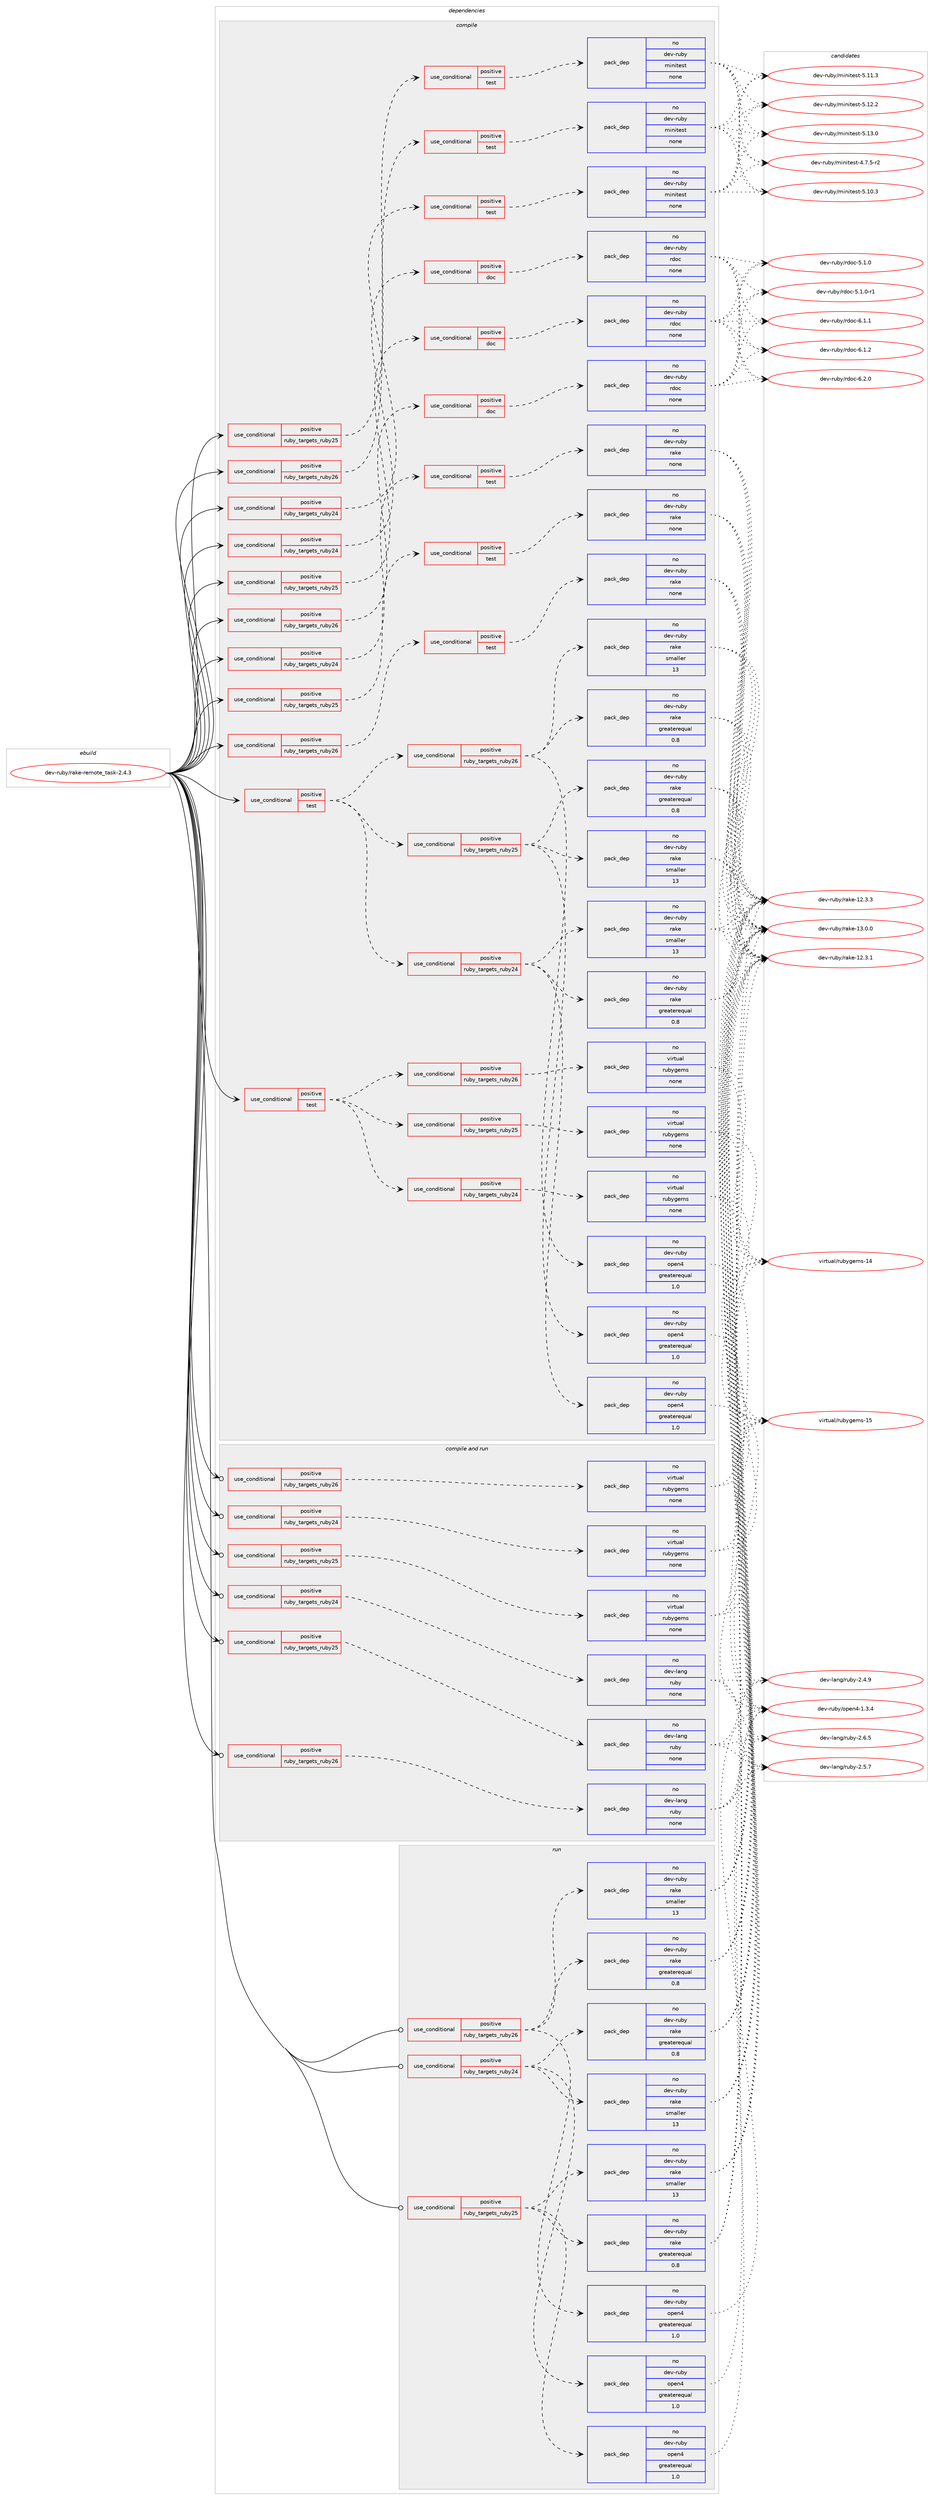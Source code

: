 digraph prolog {

# *************
# Graph options
# *************

newrank=true;
concentrate=true;
compound=true;
graph [rankdir=LR,fontname=Helvetica,fontsize=10,ranksep=1.5];#, ranksep=2.5, nodesep=0.2];
edge  [arrowhead=vee];
node  [fontname=Helvetica,fontsize=10];

# **********
# The ebuild
# **********

subgraph cluster_leftcol {
color=gray;
rank=same;
label=<<i>ebuild</i>>;
id [label="dev-ruby/rake-remote_task-2.4.3", color=red, width=4, href="../dev-ruby/rake-remote_task-2.4.3.svg"];
}

# ****************
# The dependencies
# ****************

subgraph cluster_midcol {
color=gray;
label=<<i>dependencies</i>>;
subgraph cluster_compile {
fillcolor="#eeeeee";
style=filled;
label=<<i>compile</i>>;
subgraph cond171885 {
dependency703707 [label=<<TABLE BORDER="0" CELLBORDER="1" CELLSPACING="0" CELLPADDING="4"><TR><TD ROWSPAN="3" CELLPADDING="10">use_conditional</TD></TR><TR><TD>positive</TD></TR><TR><TD>ruby_targets_ruby24</TD></TR></TABLE>>, shape=none, color=red];
subgraph cond171886 {
dependency703708 [label=<<TABLE BORDER="0" CELLBORDER="1" CELLSPACING="0" CELLPADDING="4"><TR><TD ROWSPAN="3" CELLPADDING="10">use_conditional</TD></TR><TR><TD>positive</TD></TR><TR><TD>doc</TD></TR></TABLE>>, shape=none, color=red];
subgraph pack519792 {
dependency703709 [label=<<TABLE BORDER="0" CELLBORDER="1" CELLSPACING="0" CELLPADDING="4" WIDTH="220"><TR><TD ROWSPAN="6" CELLPADDING="30">pack_dep</TD></TR><TR><TD WIDTH="110">no</TD></TR><TR><TD>dev-ruby</TD></TR><TR><TD>rdoc</TD></TR><TR><TD>none</TD></TR><TR><TD></TD></TR></TABLE>>, shape=none, color=blue];
}
dependency703708:e -> dependency703709:w [weight=20,style="dashed",arrowhead="vee"];
}
dependency703707:e -> dependency703708:w [weight=20,style="dashed",arrowhead="vee"];
}
id:e -> dependency703707:w [weight=20,style="solid",arrowhead="vee"];
subgraph cond171887 {
dependency703710 [label=<<TABLE BORDER="0" CELLBORDER="1" CELLSPACING="0" CELLPADDING="4"><TR><TD ROWSPAN="3" CELLPADDING="10">use_conditional</TD></TR><TR><TD>positive</TD></TR><TR><TD>ruby_targets_ruby24</TD></TR></TABLE>>, shape=none, color=red];
subgraph cond171888 {
dependency703711 [label=<<TABLE BORDER="0" CELLBORDER="1" CELLSPACING="0" CELLPADDING="4"><TR><TD ROWSPAN="3" CELLPADDING="10">use_conditional</TD></TR><TR><TD>positive</TD></TR><TR><TD>test</TD></TR></TABLE>>, shape=none, color=red];
subgraph pack519793 {
dependency703712 [label=<<TABLE BORDER="0" CELLBORDER="1" CELLSPACING="0" CELLPADDING="4" WIDTH="220"><TR><TD ROWSPAN="6" CELLPADDING="30">pack_dep</TD></TR><TR><TD WIDTH="110">no</TD></TR><TR><TD>dev-ruby</TD></TR><TR><TD>minitest</TD></TR><TR><TD>none</TD></TR><TR><TD></TD></TR></TABLE>>, shape=none, color=blue];
}
dependency703711:e -> dependency703712:w [weight=20,style="dashed",arrowhead="vee"];
}
dependency703710:e -> dependency703711:w [weight=20,style="dashed",arrowhead="vee"];
}
id:e -> dependency703710:w [weight=20,style="solid",arrowhead="vee"];
subgraph cond171889 {
dependency703713 [label=<<TABLE BORDER="0" CELLBORDER="1" CELLSPACING="0" CELLPADDING="4"><TR><TD ROWSPAN="3" CELLPADDING="10">use_conditional</TD></TR><TR><TD>positive</TD></TR><TR><TD>ruby_targets_ruby24</TD></TR></TABLE>>, shape=none, color=red];
subgraph cond171890 {
dependency703714 [label=<<TABLE BORDER="0" CELLBORDER="1" CELLSPACING="0" CELLPADDING="4"><TR><TD ROWSPAN="3" CELLPADDING="10">use_conditional</TD></TR><TR><TD>positive</TD></TR><TR><TD>test</TD></TR></TABLE>>, shape=none, color=red];
subgraph pack519794 {
dependency703715 [label=<<TABLE BORDER="0" CELLBORDER="1" CELLSPACING="0" CELLPADDING="4" WIDTH="220"><TR><TD ROWSPAN="6" CELLPADDING="30">pack_dep</TD></TR><TR><TD WIDTH="110">no</TD></TR><TR><TD>dev-ruby</TD></TR><TR><TD>rake</TD></TR><TR><TD>none</TD></TR><TR><TD></TD></TR></TABLE>>, shape=none, color=blue];
}
dependency703714:e -> dependency703715:w [weight=20,style="dashed",arrowhead="vee"];
}
dependency703713:e -> dependency703714:w [weight=20,style="dashed",arrowhead="vee"];
}
id:e -> dependency703713:w [weight=20,style="solid",arrowhead="vee"];
subgraph cond171891 {
dependency703716 [label=<<TABLE BORDER="0" CELLBORDER="1" CELLSPACING="0" CELLPADDING="4"><TR><TD ROWSPAN="3" CELLPADDING="10">use_conditional</TD></TR><TR><TD>positive</TD></TR><TR><TD>ruby_targets_ruby25</TD></TR></TABLE>>, shape=none, color=red];
subgraph cond171892 {
dependency703717 [label=<<TABLE BORDER="0" CELLBORDER="1" CELLSPACING="0" CELLPADDING="4"><TR><TD ROWSPAN="3" CELLPADDING="10">use_conditional</TD></TR><TR><TD>positive</TD></TR><TR><TD>doc</TD></TR></TABLE>>, shape=none, color=red];
subgraph pack519795 {
dependency703718 [label=<<TABLE BORDER="0" CELLBORDER="1" CELLSPACING="0" CELLPADDING="4" WIDTH="220"><TR><TD ROWSPAN="6" CELLPADDING="30">pack_dep</TD></TR><TR><TD WIDTH="110">no</TD></TR><TR><TD>dev-ruby</TD></TR><TR><TD>rdoc</TD></TR><TR><TD>none</TD></TR><TR><TD></TD></TR></TABLE>>, shape=none, color=blue];
}
dependency703717:e -> dependency703718:w [weight=20,style="dashed",arrowhead="vee"];
}
dependency703716:e -> dependency703717:w [weight=20,style="dashed",arrowhead="vee"];
}
id:e -> dependency703716:w [weight=20,style="solid",arrowhead="vee"];
subgraph cond171893 {
dependency703719 [label=<<TABLE BORDER="0" CELLBORDER="1" CELLSPACING="0" CELLPADDING="4"><TR><TD ROWSPAN="3" CELLPADDING="10">use_conditional</TD></TR><TR><TD>positive</TD></TR><TR><TD>ruby_targets_ruby25</TD></TR></TABLE>>, shape=none, color=red];
subgraph cond171894 {
dependency703720 [label=<<TABLE BORDER="0" CELLBORDER="1" CELLSPACING="0" CELLPADDING="4"><TR><TD ROWSPAN="3" CELLPADDING="10">use_conditional</TD></TR><TR><TD>positive</TD></TR><TR><TD>test</TD></TR></TABLE>>, shape=none, color=red];
subgraph pack519796 {
dependency703721 [label=<<TABLE BORDER="0" CELLBORDER="1" CELLSPACING="0" CELLPADDING="4" WIDTH="220"><TR><TD ROWSPAN="6" CELLPADDING="30">pack_dep</TD></TR><TR><TD WIDTH="110">no</TD></TR><TR><TD>dev-ruby</TD></TR><TR><TD>minitest</TD></TR><TR><TD>none</TD></TR><TR><TD></TD></TR></TABLE>>, shape=none, color=blue];
}
dependency703720:e -> dependency703721:w [weight=20,style="dashed",arrowhead="vee"];
}
dependency703719:e -> dependency703720:w [weight=20,style="dashed",arrowhead="vee"];
}
id:e -> dependency703719:w [weight=20,style="solid",arrowhead="vee"];
subgraph cond171895 {
dependency703722 [label=<<TABLE BORDER="0" CELLBORDER="1" CELLSPACING="0" CELLPADDING="4"><TR><TD ROWSPAN="3" CELLPADDING="10">use_conditional</TD></TR><TR><TD>positive</TD></TR><TR><TD>ruby_targets_ruby25</TD></TR></TABLE>>, shape=none, color=red];
subgraph cond171896 {
dependency703723 [label=<<TABLE BORDER="0" CELLBORDER="1" CELLSPACING="0" CELLPADDING="4"><TR><TD ROWSPAN="3" CELLPADDING="10">use_conditional</TD></TR><TR><TD>positive</TD></TR><TR><TD>test</TD></TR></TABLE>>, shape=none, color=red];
subgraph pack519797 {
dependency703724 [label=<<TABLE BORDER="0" CELLBORDER="1" CELLSPACING="0" CELLPADDING="4" WIDTH="220"><TR><TD ROWSPAN="6" CELLPADDING="30">pack_dep</TD></TR><TR><TD WIDTH="110">no</TD></TR><TR><TD>dev-ruby</TD></TR><TR><TD>rake</TD></TR><TR><TD>none</TD></TR><TR><TD></TD></TR></TABLE>>, shape=none, color=blue];
}
dependency703723:e -> dependency703724:w [weight=20,style="dashed",arrowhead="vee"];
}
dependency703722:e -> dependency703723:w [weight=20,style="dashed",arrowhead="vee"];
}
id:e -> dependency703722:w [weight=20,style="solid",arrowhead="vee"];
subgraph cond171897 {
dependency703725 [label=<<TABLE BORDER="0" CELLBORDER="1" CELLSPACING="0" CELLPADDING="4"><TR><TD ROWSPAN="3" CELLPADDING="10">use_conditional</TD></TR><TR><TD>positive</TD></TR><TR><TD>ruby_targets_ruby26</TD></TR></TABLE>>, shape=none, color=red];
subgraph cond171898 {
dependency703726 [label=<<TABLE BORDER="0" CELLBORDER="1" CELLSPACING="0" CELLPADDING="4"><TR><TD ROWSPAN="3" CELLPADDING="10">use_conditional</TD></TR><TR><TD>positive</TD></TR><TR><TD>doc</TD></TR></TABLE>>, shape=none, color=red];
subgraph pack519798 {
dependency703727 [label=<<TABLE BORDER="0" CELLBORDER="1" CELLSPACING="0" CELLPADDING="4" WIDTH="220"><TR><TD ROWSPAN="6" CELLPADDING="30">pack_dep</TD></TR><TR><TD WIDTH="110">no</TD></TR><TR><TD>dev-ruby</TD></TR><TR><TD>rdoc</TD></TR><TR><TD>none</TD></TR><TR><TD></TD></TR></TABLE>>, shape=none, color=blue];
}
dependency703726:e -> dependency703727:w [weight=20,style="dashed",arrowhead="vee"];
}
dependency703725:e -> dependency703726:w [weight=20,style="dashed",arrowhead="vee"];
}
id:e -> dependency703725:w [weight=20,style="solid",arrowhead="vee"];
subgraph cond171899 {
dependency703728 [label=<<TABLE BORDER="0" CELLBORDER="1" CELLSPACING="0" CELLPADDING="4"><TR><TD ROWSPAN="3" CELLPADDING="10">use_conditional</TD></TR><TR><TD>positive</TD></TR><TR><TD>ruby_targets_ruby26</TD></TR></TABLE>>, shape=none, color=red];
subgraph cond171900 {
dependency703729 [label=<<TABLE BORDER="0" CELLBORDER="1" CELLSPACING="0" CELLPADDING="4"><TR><TD ROWSPAN="3" CELLPADDING="10">use_conditional</TD></TR><TR><TD>positive</TD></TR><TR><TD>test</TD></TR></TABLE>>, shape=none, color=red];
subgraph pack519799 {
dependency703730 [label=<<TABLE BORDER="0" CELLBORDER="1" CELLSPACING="0" CELLPADDING="4" WIDTH="220"><TR><TD ROWSPAN="6" CELLPADDING="30">pack_dep</TD></TR><TR><TD WIDTH="110">no</TD></TR><TR><TD>dev-ruby</TD></TR><TR><TD>minitest</TD></TR><TR><TD>none</TD></TR><TR><TD></TD></TR></TABLE>>, shape=none, color=blue];
}
dependency703729:e -> dependency703730:w [weight=20,style="dashed",arrowhead="vee"];
}
dependency703728:e -> dependency703729:w [weight=20,style="dashed",arrowhead="vee"];
}
id:e -> dependency703728:w [weight=20,style="solid",arrowhead="vee"];
subgraph cond171901 {
dependency703731 [label=<<TABLE BORDER="0" CELLBORDER="1" CELLSPACING="0" CELLPADDING="4"><TR><TD ROWSPAN="3" CELLPADDING="10">use_conditional</TD></TR><TR><TD>positive</TD></TR><TR><TD>ruby_targets_ruby26</TD></TR></TABLE>>, shape=none, color=red];
subgraph cond171902 {
dependency703732 [label=<<TABLE BORDER="0" CELLBORDER="1" CELLSPACING="0" CELLPADDING="4"><TR><TD ROWSPAN="3" CELLPADDING="10">use_conditional</TD></TR><TR><TD>positive</TD></TR><TR><TD>test</TD></TR></TABLE>>, shape=none, color=red];
subgraph pack519800 {
dependency703733 [label=<<TABLE BORDER="0" CELLBORDER="1" CELLSPACING="0" CELLPADDING="4" WIDTH="220"><TR><TD ROWSPAN="6" CELLPADDING="30">pack_dep</TD></TR><TR><TD WIDTH="110">no</TD></TR><TR><TD>dev-ruby</TD></TR><TR><TD>rake</TD></TR><TR><TD>none</TD></TR><TR><TD></TD></TR></TABLE>>, shape=none, color=blue];
}
dependency703732:e -> dependency703733:w [weight=20,style="dashed",arrowhead="vee"];
}
dependency703731:e -> dependency703732:w [weight=20,style="dashed",arrowhead="vee"];
}
id:e -> dependency703731:w [weight=20,style="solid",arrowhead="vee"];
subgraph cond171903 {
dependency703734 [label=<<TABLE BORDER="0" CELLBORDER="1" CELLSPACING="0" CELLPADDING="4"><TR><TD ROWSPAN="3" CELLPADDING="10">use_conditional</TD></TR><TR><TD>positive</TD></TR><TR><TD>test</TD></TR></TABLE>>, shape=none, color=red];
subgraph cond171904 {
dependency703735 [label=<<TABLE BORDER="0" CELLBORDER="1" CELLSPACING="0" CELLPADDING="4"><TR><TD ROWSPAN="3" CELLPADDING="10">use_conditional</TD></TR><TR><TD>positive</TD></TR><TR><TD>ruby_targets_ruby24</TD></TR></TABLE>>, shape=none, color=red];
subgraph pack519801 {
dependency703736 [label=<<TABLE BORDER="0" CELLBORDER="1" CELLSPACING="0" CELLPADDING="4" WIDTH="220"><TR><TD ROWSPAN="6" CELLPADDING="30">pack_dep</TD></TR><TR><TD WIDTH="110">no</TD></TR><TR><TD>dev-ruby</TD></TR><TR><TD>open4</TD></TR><TR><TD>greaterequal</TD></TR><TR><TD>1.0</TD></TR></TABLE>>, shape=none, color=blue];
}
dependency703735:e -> dependency703736:w [weight=20,style="dashed",arrowhead="vee"];
subgraph pack519802 {
dependency703737 [label=<<TABLE BORDER="0" CELLBORDER="1" CELLSPACING="0" CELLPADDING="4" WIDTH="220"><TR><TD ROWSPAN="6" CELLPADDING="30">pack_dep</TD></TR><TR><TD WIDTH="110">no</TD></TR><TR><TD>dev-ruby</TD></TR><TR><TD>rake</TD></TR><TR><TD>greaterequal</TD></TR><TR><TD>0.8</TD></TR></TABLE>>, shape=none, color=blue];
}
dependency703735:e -> dependency703737:w [weight=20,style="dashed",arrowhead="vee"];
subgraph pack519803 {
dependency703738 [label=<<TABLE BORDER="0" CELLBORDER="1" CELLSPACING="0" CELLPADDING="4" WIDTH="220"><TR><TD ROWSPAN="6" CELLPADDING="30">pack_dep</TD></TR><TR><TD WIDTH="110">no</TD></TR><TR><TD>dev-ruby</TD></TR><TR><TD>rake</TD></TR><TR><TD>smaller</TD></TR><TR><TD>13</TD></TR></TABLE>>, shape=none, color=blue];
}
dependency703735:e -> dependency703738:w [weight=20,style="dashed",arrowhead="vee"];
}
dependency703734:e -> dependency703735:w [weight=20,style="dashed",arrowhead="vee"];
subgraph cond171905 {
dependency703739 [label=<<TABLE BORDER="0" CELLBORDER="1" CELLSPACING="0" CELLPADDING="4"><TR><TD ROWSPAN="3" CELLPADDING="10">use_conditional</TD></TR><TR><TD>positive</TD></TR><TR><TD>ruby_targets_ruby25</TD></TR></TABLE>>, shape=none, color=red];
subgraph pack519804 {
dependency703740 [label=<<TABLE BORDER="0" CELLBORDER="1" CELLSPACING="0" CELLPADDING="4" WIDTH="220"><TR><TD ROWSPAN="6" CELLPADDING="30">pack_dep</TD></TR><TR><TD WIDTH="110">no</TD></TR><TR><TD>dev-ruby</TD></TR><TR><TD>open4</TD></TR><TR><TD>greaterequal</TD></TR><TR><TD>1.0</TD></TR></TABLE>>, shape=none, color=blue];
}
dependency703739:e -> dependency703740:w [weight=20,style="dashed",arrowhead="vee"];
subgraph pack519805 {
dependency703741 [label=<<TABLE BORDER="0" CELLBORDER="1" CELLSPACING="0" CELLPADDING="4" WIDTH="220"><TR><TD ROWSPAN="6" CELLPADDING="30">pack_dep</TD></TR><TR><TD WIDTH="110">no</TD></TR><TR><TD>dev-ruby</TD></TR><TR><TD>rake</TD></TR><TR><TD>greaterequal</TD></TR><TR><TD>0.8</TD></TR></TABLE>>, shape=none, color=blue];
}
dependency703739:e -> dependency703741:w [weight=20,style="dashed",arrowhead="vee"];
subgraph pack519806 {
dependency703742 [label=<<TABLE BORDER="0" CELLBORDER="1" CELLSPACING="0" CELLPADDING="4" WIDTH="220"><TR><TD ROWSPAN="6" CELLPADDING="30">pack_dep</TD></TR><TR><TD WIDTH="110">no</TD></TR><TR><TD>dev-ruby</TD></TR><TR><TD>rake</TD></TR><TR><TD>smaller</TD></TR><TR><TD>13</TD></TR></TABLE>>, shape=none, color=blue];
}
dependency703739:e -> dependency703742:w [weight=20,style="dashed",arrowhead="vee"];
}
dependency703734:e -> dependency703739:w [weight=20,style="dashed",arrowhead="vee"];
subgraph cond171906 {
dependency703743 [label=<<TABLE BORDER="0" CELLBORDER="1" CELLSPACING="0" CELLPADDING="4"><TR><TD ROWSPAN="3" CELLPADDING="10">use_conditional</TD></TR><TR><TD>positive</TD></TR><TR><TD>ruby_targets_ruby26</TD></TR></TABLE>>, shape=none, color=red];
subgraph pack519807 {
dependency703744 [label=<<TABLE BORDER="0" CELLBORDER="1" CELLSPACING="0" CELLPADDING="4" WIDTH="220"><TR><TD ROWSPAN="6" CELLPADDING="30">pack_dep</TD></TR><TR><TD WIDTH="110">no</TD></TR><TR><TD>dev-ruby</TD></TR><TR><TD>open4</TD></TR><TR><TD>greaterequal</TD></TR><TR><TD>1.0</TD></TR></TABLE>>, shape=none, color=blue];
}
dependency703743:e -> dependency703744:w [weight=20,style="dashed",arrowhead="vee"];
subgraph pack519808 {
dependency703745 [label=<<TABLE BORDER="0" CELLBORDER="1" CELLSPACING="0" CELLPADDING="4" WIDTH="220"><TR><TD ROWSPAN="6" CELLPADDING="30">pack_dep</TD></TR><TR><TD WIDTH="110">no</TD></TR><TR><TD>dev-ruby</TD></TR><TR><TD>rake</TD></TR><TR><TD>greaterequal</TD></TR><TR><TD>0.8</TD></TR></TABLE>>, shape=none, color=blue];
}
dependency703743:e -> dependency703745:w [weight=20,style="dashed",arrowhead="vee"];
subgraph pack519809 {
dependency703746 [label=<<TABLE BORDER="0" CELLBORDER="1" CELLSPACING="0" CELLPADDING="4" WIDTH="220"><TR><TD ROWSPAN="6" CELLPADDING="30">pack_dep</TD></TR><TR><TD WIDTH="110">no</TD></TR><TR><TD>dev-ruby</TD></TR><TR><TD>rake</TD></TR><TR><TD>smaller</TD></TR><TR><TD>13</TD></TR></TABLE>>, shape=none, color=blue];
}
dependency703743:e -> dependency703746:w [weight=20,style="dashed",arrowhead="vee"];
}
dependency703734:e -> dependency703743:w [weight=20,style="dashed",arrowhead="vee"];
}
id:e -> dependency703734:w [weight=20,style="solid",arrowhead="vee"];
subgraph cond171907 {
dependency703747 [label=<<TABLE BORDER="0" CELLBORDER="1" CELLSPACING="0" CELLPADDING="4"><TR><TD ROWSPAN="3" CELLPADDING="10">use_conditional</TD></TR><TR><TD>positive</TD></TR><TR><TD>test</TD></TR></TABLE>>, shape=none, color=red];
subgraph cond171908 {
dependency703748 [label=<<TABLE BORDER="0" CELLBORDER="1" CELLSPACING="0" CELLPADDING="4"><TR><TD ROWSPAN="3" CELLPADDING="10">use_conditional</TD></TR><TR><TD>positive</TD></TR><TR><TD>ruby_targets_ruby24</TD></TR></TABLE>>, shape=none, color=red];
subgraph pack519810 {
dependency703749 [label=<<TABLE BORDER="0" CELLBORDER="1" CELLSPACING="0" CELLPADDING="4" WIDTH="220"><TR><TD ROWSPAN="6" CELLPADDING="30">pack_dep</TD></TR><TR><TD WIDTH="110">no</TD></TR><TR><TD>virtual</TD></TR><TR><TD>rubygems</TD></TR><TR><TD>none</TD></TR><TR><TD></TD></TR></TABLE>>, shape=none, color=blue];
}
dependency703748:e -> dependency703749:w [weight=20,style="dashed",arrowhead="vee"];
}
dependency703747:e -> dependency703748:w [weight=20,style="dashed",arrowhead="vee"];
subgraph cond171909 {
dependency703750 [label=<<TABLE BORDER="0" CELLBORDER="1" CELLSPACING="0" CELLPADDING="4"><TR><TD ROWSPAN="3" CELLPADDING="10">use_conditional</TD></TR><TR><TD>positive</TD></TR><TR><TD>ruby_targets_ruby25</TD></TR></TABLE>>, shape=none, color=red];
subgraph pack519811 {
dependency703751 [label=<<TABLE BORDER="0" CELLBORDER="1" CELLSPACING="0" CELLPADDING="4" WIDTH="220"><TR><TD ROWSPAN="6" CELLPADDING="30">pack_dep</TD></TR><TR><TD WIDTH="110">no</TD></TR><TR><TD>virtual</TD></TR><TR><TD>rubygems</TD></TR><TR><TD>none</TD></TR><TR><TD></TD></TR></TABLE>>, shape=none, color=blue];
}
dependency703750:e -> dependency703751:w [weight=20,style="dashed",arrowhead="vee"];
}
dependency703747:e -> dependency703750:w [weight=20,style="dashed",arrowhead="vee"];
subgraph cond171910 {
dependency703752 [label=<<TABLE BORDER="0" CELLBORDER="1" CELLSPACING="0" CELLPADDING="4"><TR><TD ROWSPAN="3" CELLPADDING="10">use_conditional</TD></TR><TR><TD>positive</TD></TR><TR><TD>ruby_targets_ruby26</TD></TR></TABLE>>, shape=none, color=red];
subgraph pack519812 {
dependency703753 [label=<<TABLE BORDER="0" CELLBORDER="1" CELLSPACING="0" CELLPADDING="4" WIDTH="220"><TR><TD ROWSPAN="6" CELLPADDING="30">pack_dep</TD></TR><TR><TD WIDTH="110">no</TD></TR><TR><TD>virtual</TD></TR><TR><TD>rubygems</TD></TR><TR><TD>none</TD></TR><TR><TD></TD></TR></TABLE>>, shape=none, color=blue];
}
dependency703752:e -> dependency703753:w [weight=20,style="dashed",arrowhead="vee"];
}
dependency703747:e -> dependency703752:w [weight=20,style="dashed",arrowhead="vee"];
}
id:e -> dependency703747:w [weight=20,style="solid",arrowhead="vee"];
}
subgraph cluster_compileandrun {
fillcolor="#eeeeee";
style=filled;
label=<<i>compile and run</i>>;
subgraph cond171911 {
dependency703754 [label=<<TABLE BORDER="0" CELLBORDER="1" CELLSPACING="0" CELLPADDING="4"><TR><TD ROWSPAN="3" CELLPADDING="10">use_conditional</TD></TR><TR><TD>positive</TD></TR><TR><TD>ruby_targets_ruby24</TD></TR></TABLE>>, shape=none, color=red];
subgraph pack519813 {
dependency703755 [label=<<TABLE BORDER="0" CELLBORDER="1" CELLSPACING="0" CELLPADDING="4" WIDTH="220"><TR><TD ROWSPAN="6" CELLPADDING="30">pack_dep</TD></TR><TR><TD WIDTH="110">no</TD></TR><TR><TD>dev-lang</TD></TR><TR><TD>ruby</TD></TR><TR><TD>none</TD></TR><TR><TD></TD></TR></TABLE>>, shape=none, color=blue];
}
dependency703754:e -> dependency703755:w [weight=20,style="dashed",arrowhead="vee"];
}
id:e -> dependency703754:w [weight=20,style="solid",arrowhead="odotvee"];
subgraph cond171912 {
dependency703756 [label=<<TABLE BORDER="0" CELLBORDER="1" CELLSPACING="0" CELLPADDING="4"><TR><TD ROWSPAN="3" CELLPADDING="10">use_conditional</TD></TR><TR><TD>positive</TD></TR><TR><TD>ruby_targets_ruby24</TD></TR></TABLE>>, shape=none, color=red];
subgraph pack519814 {
dependency703757 [label=<<TABLE BORDER="0" CELLBORDER="1" CELLSPACING="0" CELLPADDING="4" WIDTH="220"><TR><TD ROWSPAN="6" CELLPADDING="30">pack_dep</TD></TR><TR><TD WIDTH="110">no</TD></TR><TR><TD>virtual</TD></TR><TR><TD>rubygems</TD></TR><TR><TD>none</TD></TR><TR><TD></TD></TR></TABLE>>, shape=none, color=blue];
}
dependency703756:e -> dependency703757:w [weight=20,style="dashed",arrowhead="vee"];
}
id:e -> dependency703756:w [weight=20,style="solid",arrowhead="odotvee"];
subgraph cond171913 {
dependency703758 [label=<<TABLE BORDER="0" CELLBORDER="1" CELLSPACING="0" CELLPADDING="4"><TR><TD ROWSPAN="3" CELLPADDING="10">use_conditional</TD></TR><TR><TD>positive</TD></TR><TR><TD>ruby_targets_ruby25</TD></TR></TABLE>>, shape=none, color=red];
subgraph pack519815 {
dependency703759 [label=<<TABLE BORDER="0" CELLBORDER="1" CELLSPACING="0" CELLPADDING="4" WIDTH="220"><TR><TD ROWSPAN="6" CELLPADDING="30">pack_dep</TD></TR><TR><TD WIDTH="110">no</TD></TR><TR><TD>dev-lang</TD></TR><TR><TD>ruby</TD></TR><TR><TD>none</TD></TR><TR><TD></TD></TR></TABLE>>, shape=none, color=blue];
}
dependency703758:e -> dependency703759:w [weight=20,style="dashed",arrowhead="vee"];
}
id:e -> dependency703758:w [weight=20,style="solid",arrowhead="odotvee"];
subgraph cond171914 {
dependency703760 [label=<<TABLE BORDER="0" CELLBORDER="1" CELLSPACING="0" CELLPADDING="4"><TR><TD ROWSPAN="3" CELLPADDING="10">use_conditional</TD></TR><TR><TD>positive</TD></TR><TR><TD>ruby_targets_ruby25</TD></TR></TABLE>>, shape=none, color=red];
subgraph pack519816 {
dependency703761 [label=<<TABLE BORDER="0" CELLBORDER="1" CELLSPACING="0" CELLPADDING="4" WIDTH="220"><TR><TD ROWSPAN="6" CELLPADDING="30">pack_dep</TD></TR><TR><TD WIDTH="110">no</TD></TR><TR><TD>virtual</TD></TR><TR><TD>rubygems</TD></TR><TR><TD>none</TD></TR><TR><TD></TD></TR></TABLE>>, shape=none, color=blue];
}
dependency703760:e -> dependency703761:w [weight=20,style="dashed",arrowhead="vee"];
}
id:e -> dependency703760:w [weight=20,style="solid",arrowhead="odotvee"];
subgraph cond171915 {
dependency703762 [label=<<TABLE BORDER="0" CELLBORDER="1" CELLSPACING="0" CELLPADDING="4"><TR><TD ROWSPAN="3" CELLPADDING="10">use_conditional</TD></TR><TR><TD>positive</TD></TR><TR><TD>ruby_targets_ruby26</TD></TR></TABLE>>, shape=none, color=red];
subgraph pack519817 {
dependency703763 [label=<<TABLE BORDER="0" CELLBORDER="1" CELLSPACING="0" CELLPADDING="4" WIDTH="220"><TR><TD ROWSPAN="6" CELLPADDING="30">pack_dep</TD></TR><TR><TD WIDTH="110">no</TD></TR><TR><TD>dev-lang</TD></TR><TR><TD>ruby</TD></TR><TR><TD>none</TD></TR><TR><TD></TD></TR></TABLE>>, shape=none, color=blue];
}
dependency703762:e -> dependency703763:w [weight=20,style="dashed",arrowhead="vee"];
}
id:e -> dependency703762:w [weight=20,style="solid",arrowhead="odotvee"];
subgraph cond171916 {
dependency703764 [label=<<TABLE BORDER="0" CELLBORDER="1" CELLSPACING="0" CELLPADDING="4"><TR><TD ROWSPAN="3" CELLPADDING="10">use_conditional</TD></TR><TR><TD>positive</TD></TR><TR><TD>ruby_targets_ruby26</TD></TR></TABLE>>, shape=none, color=red];
subgraph pack519818 {
dependency703765 [label=<<TABLE BORDER="0" CELLBORDER="1" CELLSPACING="0" CELLPADDING="4" WIDTH="220"><TR><TD ROWSPAN="6" CELLPADDING="30">pack_dep</TD></TR><TR><TD WIDTH="110">no</TD></TR><TR><TD>virtual</TD></TR><TR><TD>rubygems</TD></TR><TR><TD>none</TD></TR><TR><TD></TD></TR></TABLE>>, shape=none, color=blue];
}
dependency703764:e -> dependency703765:w [weight=20,style="dashed",arrowhead="vee"];
}
id:e -> dependency703764:w [weight=20,style="solid",arrowhead="odotvee"];
}
subgraph cluster_run {
fillcolor="#eeeeee";
style=filled;
label=<<i>run</i>>;
subgraph cond171917 {
dependency703766 [label=<<TABLE BORDER="0" CELLBORDER="1" CELLSPACING="0" CELLPADDING="4"><TR><TD ROWSPAN="3" CELLPADDING="10">use_conditional</TD></TR><TR><TD>positive</TD></TR><TR><TD>ruby_targets_ruby24</TD></TR></TABLE>>, shape=none, color=red];
subgraph pack519819 {
dependency703767 [label=<<TABLE BORDER="0" CELLBORDER="1" CELLSPACING="0" CELLPADDING="4" WIDTH="220"><TR><TD ROWSPAN="6" CELLPADDING="30">pack_dep</TD></TR><TR><TD WIDTH="110">no</TD></TR><TR><TD>dev-ruby</TD></TR><TR><TD>open4</TD></TR><TR><TD>greaterequal</TD></TR><TR><TD>1.0</TD></TR></TABLE>>, shape=none, color=blue];
}
dependency703766:e -> dependency703767:w [weight=20,style="dashed",arrowhead="vee"];
subgraph pack519820 {
dependency703768 [label=<<TABLE BORDER="0" CELLBORDER="1" CELLSPACING="0" CELLPADDING="4" WIDTH="220"><TR><TD ROWSPAN="6" CELLPADDING="30">pack_dep</TD></TR><TR><TD WIDTH="110">no</TD></TR><TR><TD>dev-ruby</TD></TR><TR><TD>rake</TD></TR><TR><TD>greaterequal</TD></TR><TR><TD>0.8</TD></TR></TABLE>>, shape=none, color=blue];
}
dependency703766:e -> dependency703768:w [weight=20,style="dashed",arrowhead="vee"];
subgraph pack519821 {
dependency703769 [label=<<TABLE BORDER="0" CELLBORDER="1" CELLSPACING="0" CELLPADDING="4" WIDTH="220"><TR><TD ROWSPAN="6" CELLPADDING="30">pack_dep</TD></TR><TR><TD WIDTH="110">no</TD></TR><TR><TD>dev-ruby</TD></TR><TR><TD>rake</TD></TR><TR><TD>smaller</TD></TR><TR><TD>13</TD></TR></TABLE>>, shape=none, color=blue];
}
dependency703766:e -> dependency703769:w [weight=20,style="dashed",arrowhead="vee"];
}
id:e -> dependency703766:w [weight=20,style="solid",arrowhead="odot"];
subgraph cond171918 {
dependency703770 [label=<<TABLE BORDER="0" CELLBORDER="1" CELLSPACING="0" CELLPADDING="4"><TR><TD ROWSPAN="3" CELLPADDING="10">use_conditional</TD></TR><TR><TD>positive</TD></TR><TR><TD>ruby_targets_ruby25</TD></TR></TABLE>>, shape=none, color=red];
subgraph pack519822 {
dependency703771 [label=<<TABLE BORDER="0" CELLBORDER="1" CELLSPACING="0" CELLPADDING="4" WIDTH="220"><TR><TD ROWSPAN="6" CELLPADDING="30">pack_dep</TD></TR><TR><TD WIDTH="110">no</TD></TR><TR><TD>dev-ruby</TD></TR><TR><TD>open4</TD></TR><TR><TD>greaterequal</TD></TR><TR><TD>1.0</TD></TR></TABLE>>, shape=none, color=blue];
}
dependency703770:e -> dependency703771:w [weight=20,style="dashed",arrowhead="vee"];
subgraph pack519823 {
dependency703772 [label=<<TABLE BORDER="0" CELLBORDER="1" CELLSPACING="0" CELLPADDING="4" WIDTH="220"><TR><TD ROWSPAN="6" CELLPADDING="30">pack_dep</TD></TR><TR><TD WIDTH="110">no</TD></TR><TR><TD>dev-ruby</TD></TR><TR><TD>rake</TD></TR><TR><TD>greaterequal</TD></TR><TR><TD>0.8</TD></TR></TABLE>>, shape=none, color=blue];
}
dependency703770:e -> dependency703772:w [weight=20,style="dashed",arrowhead="vee"];
subgraph pack519824 {
dependency703773 [label=<<TABLE BORDER="0" CELLBORDER="1" CELLSPACING="0" CELLPADDING="4" WIDTH="220"><TR><TD ROWSPAN="6" CELLPADDING="30">pack_dep</TD></TR><TR><TD WIDTH="110">no</TD></TR><TR><TD>dev-ruby</TD></TR><TR><TD>rake</TD></TR><TR><TD>smaller</TD></TR><TR><TD>13</TD></TR></TABLE>>, shape=none, color=blue];
}
dependency703770:e -> dependency703773:w [weight=20,style="dashed",arrowhead="vee"];
}
id:e -> dependency703770:w [weight=20,style="solid",arrowhead="odot"];
subgraph cond171919 {
dependency703774 [label=<<TABLE BORDER="0" CELLBORDER="1" CELLSPACING="0" CELLPADDING="4"><TR><TD ROWSPAN="3" CELLPADDING="10">use_conditional</TD></TR><TR><TD>positive</TD></TR><TR><TD>ruby_targets_ruby26</TD></TR></TABLE>>, shape=none, color=red];
subgraph pack519825 {
dependency703775 [label=<<TABLE BORDER="0" CELLBORDER="1" CELLSPACING="0" CELLPADDING="4" WIDTH="220"><TR><TD ROWSPAN="6" CELLPADDING="30">pack_dep</TD></TR><TR><TD WIDTH="110">no</TD></TR><TR><TD>dev-ruby</TD></TR><TR><TD>open4</TD></TR><TR><TD>greaterequal</TD></TR><TR><TD>1.0</TD></TR></TABLE>>, shape=none, color=blue];
}
dependency703774:e -> dependency703775:w [weight=20,style="dashed",arrowhead="vee"];
subgraph pack519826 {
dependency703776 [label=<<TABLE BORDER="0" CELLBORDER="1" CELLSPACING="0" CELLPADDING="4" WIDTH="220"><TR><TD ROWSPAN="6" CELLPADDING="30">pack_dep</TD></TR><TR><TD WIDTH="110">no</TD></TR><TR><TD>dev-ruby</TD></TR><TR><TD>rake</TD></TR><TR><TD>greaterequal</TD></TR><TR><TD>0.8</TD></TR></TABLE>>, shape=none, color=blue];
}
dependency703774:e -> dependency703776:w [weight=20,style="dashed",arrowhead="vee"];
subgraph pack519827 {
dependency703777 [label=<<TABLE BORDER="0" CELLBORDER="1" CELLSPACING="0" CELLPADDING="4" WIDTH="220"><TR><TD ROWSPAN="6" CELLPADDING="30">pack_dep</TD></TR><TR><TD WIDTH="110">no</TD></TR><TR><TD>dev-ruby</TD></TR><TR><TD>rake</TD></TR><TR><TD>smaller</TD></TR><TR><TD>13</TD></TR></TABLE>>, shape=none, color=blue];
}
dependency703774:e -> dependency703777:w [weight=20,style="dashed",arrowhead="vee"];
}
id:e -> dependency703774:w [weight=20,style="solid",arrowhead="odot"];
}
}

# **************
# The candidates
# **************

subgraph cluster_choices {
rank=same;
color=gray;
label=<<i>candidates</i>>;

subgraph choice519792 {
color=black;
nodesep=1;
choice10010111845114117981214711410011199455346494648 [label="dev-ruby/rdoc-5.1.0", color=red, width=4,href="../dev-ruby/rdoc-5.1.0.svg"];
choice100101118451141179812147114100111994553464946484511449 [label="dev-ruby/rdoc-5.1.0-r1", color=red, width=4,href="../dev-ruby/rdoc-5.1.0-r1.svg"];
choice10010111845114117981214711410011199455446494649 [label="dev-ruby/rdoc-6.1.1", color=red, width=4,href="../dev-ruby/rdoc-6.1.1.svg"];
choice10010111845114117981214711410011199455446494650 [label="dev-ruby/rdoc-6.1.2", color=red, width=4,href="../dev-ruby/rdoc-6.1.2.svg"];
choice10010111845114117981214711410011199455446504648 [label="dev-ruby/rdoc-6.2.0", color=red, width=4,href="../dev-ruby/rdoc-6.2.0.svg"];
dependency703709:e -> choice10010111845114117981214711410011199455346494648:w [style=dotted,weight="100"];
dependency703709:e -> choice100101118451141179812147114100111994553464946484511449:w [style=dotted,weight="100"];
dependency703709:e -> choice10010111845114117981214711410011199455446494649:w [style=dotted,weight="100"];
dependency703709:e -> choice10010111845114117981214711410011199455446494650:w [style=dotted,weight="100"];
dependency703709:e -> choice10010111845114117981214711410011199455446504648:w [style=dotted,weight="100"];
}
subgraph choice519793 {
color=black;
nodesep=1;
choice1001011184511411798121471091051101051161011151164552465546534511450 [label="dev-ruby/minitest-4.7.5-r2", color=red, width=4,href="../dev-ruby/minitest-4.7.5-r2.svg"];
choice10010111845114117981214710910511010511610111511645534649484651 [label="dev-ruby/minitest-5.10.3", color=red, width=4,href="../dev-ruby/minitest-5.10.3.svg"];
choice10010111845114117981214710910511010511610111511645534649494651 [label="dev-ruby/minitest-5.11.3", color=red, width=4,href="../dev-ruby/minitest-5.11.3.svg"];
choice10010111845114117981214710910511010511610111511645534649504650 [label="dev-ruby/minitest-5.12.2", color=red, width=4,href="../dev-ruby/minitest-5.12.2.svg"];
choice10010111845114117981214710910511010511610111511645534649514648 [label="dev-ruby/minitest-5.13.0", color=red, width=4,href="../dev-ruby/minitest-5.13.0.svg"];
dependency703712:e -> choice1001011184511411798121471091051101051161011151164552465546534511450:w [style=dotted,weight="100"];
dependency703712:e -> choice10010111845114117981214710910511010511610111511645534649484651:w [style=dotted,weight="100"];
dependency703712:e -> choice10010111845114117981214710910511010511610111511645534649494651:w [style=dotted,weight="100"];
dependency703712:e -> choice10010111845114117981214710910511010511610111511645534649504650:w [style=dotted,weight="100"];
dependency703712:e -> choice10010111845114117981214710910511010511610111511645534649514648:w [style=dotted,weight="100"];
}
subgraph choice519794 {
color=black;
nodesep=1;
choice1001011184511411798121471149710710145495046514649 [label="dev-ruby/rake-12.3.1", color=red, width=4,href="../dev-ruby/rake-12.3.1.svg"];
choice1001011184511411798121471149710710145495046514651 [label="dev-ruby/rake-12.3.3", color=red, width=4,href="../dev-ruby/rake-12.3.3.svg"];
choice1001011184511411798121471149710710145495146484648 [label="dev-ruby/rake-13.0.0", color=red, width=4,href="../dev-ruby/rake-13.0.0.svg"];
dependency703715:e -> choice1001011184511411798121471149710710145495046514649:w [style=dotted,weight="100"];
dependency703715:e -> choice1001011184511411798121471149710710145495046514651:w [style=dotted,weight="100"];
dependency703715:e -> choice1001011184511411798121471149710710145495146484648:w [style=dotted,weight="100"];
}
subgraph choice519795 {
color=black;
nodesep=1;
choice10010111845114117981214711410011199455346494648 [label="dev-ruby/rdoc-5.1.0", color=red, width=4,href="../dev-ruby/rdoc-5.1.0.svg"];
choice100101118451141179812147114100111994553464946484511449 [label="dev-ruby/rdoc-5.1.0-r1", color=red, width=4,href="../dev-ruby/rdoc-5.1.0-r1.svg"];
choice10010111845114117981214711410011199455446494649 [label="dev-ruby/rdoc-6.1.1", color=red, width=4,href="../dev-ruby/rdoc-6.1.1.svg"];
choice10010111845114117981214711410011199455446494650 [label="dev-ruby/rdoc-6.1.2", color=red, width=4,href="../dev-ruby/rdoc-6.1.2.svg"];
choice10010111845114117981214711410011199455446504648 [label="dev-ruby/rdoc-6.2.0", color=red, width=4,href="../dev-ruby/rdoc-6.2.0.svg"];
dependency703718:e -> choice10010111845114117981214711410011199455346494648:w [style=dotted,weight="100"];
dependency703718:e -> choice100101118451141179812147114100111994553464946484511449:w [style=dotted,weight="100"];
dependency703718:e -> choice10010111845114117981214711410011199455446494649:w [style=dotted,weight="100"];
dependency703718:e -> choice10010111845114117981214711410011199455446494650:w [style=dotted,weight="100"];
dependency703718:e -> choice10010111845114117981214711410011199455446504648:w [style=dotted,weight="100"];
}
subgraph choice519796 {
color=black;
nodesep=1;
choice1001011184511411798121471091051101051161011151164552465546534511450 [label="dev-ruby/minitest-4.7.5-r2", color=red, width=4,href="../dev-ruby/minitest-4.7.5-r2.svg"];
choice10010111845114117981214710910511010511610111511645534649484651 [label="dev-ruby/minitest-5.10.3", color=red, width=4,href="../dev-ruby/minitest-5.10.3.svg"];
choice10010111845114117981214710910511010511610111511645534649494651 [label="dev-ruby/minitest-5.11.3", color=red, width=4,href="../dev-ruby/minitest-5.11.3.svg"];
choice10010111845114117981214710910511010511610111511645534649504650 [label="dev-ruby/minitest-5.12.2", color=red, width=4,href="../dev-ruby/minitest-5.12.2.svg"];
choice10010111845114117981214710910511010511610111511645534649514648 [label="dev-ruby/minitest-5.13.0", color=red, width=4,href="../dev-ruby/minitest-5.13.0.svg"];
dependency703721:e -> choice1001011184511411798121471091051101051161011151164552465546534511450:w [style=dotted,weight="100"];
dependency703721:e -> choice10010111845114117981214710910511010511610111511645534649484651:w [style=dotted,weight="100"];
dependency703721:e -> choice10010111845114117981214710910511010511610111511645534649494651:w [style=dotted,weight="100"];
dependency703721:e -> choice10010111845114117981214710910511010511610111511645534649504650:w [style=dotted,weight="100"];
dependency703721:e -> choice10010111845114117981214710910511010511610111511645534649514648:w [style=dotted,weight="100"];
}
subgraph choice519797 {
color=black;
nodesep=1;
choice1001011184511411798121471149710710145495046514649 [label="dev-ruby/rake-12.3.1", color=red, width=4,href="../dev-ruby/rake-12.3.1.svg"];
choice1001011184511411798121471149710710145495046514651 [label="dev-ruby/rake-12.3.3", color=red, width=4,href="../dev-ruby/rake-12.3.3.svg"];
choice1001011184511411798121471149710710145495146484648 [label="dev-ruby/rake-13.0.0", color=red, width=4,href="../dev-ruby/rake-13.0.0.svg"];
dependency703724:e -> choice1001011184511411798121471149710710145495046514649:w [style=dotted,weight="100"];
dependency703724:e -> choice1001011184511411798121471149710710145495046514651:w [style=dotted,weight="100"];
dependency703724:e -> choice1001011184511411798121471149710710145495146484648:w [style=dotted,weight="100"];
}
subgraph choice519798 {
color=black;
nodesep=1;
choice10010111845114117981214711410011199455346494648 [label="dev-ruby/rdoc-5.1.0", color=red, width=4,href="../dev-ruby/rdoc-5.1.0.svg"];
choice100101118451141179812147114100111994553464946484511449 [label="dev-ruby/rdoc-5.1.0-r1", color=red, width=4,href="../dev-ruby/rdoc-5.1.0-r1.svg"];
choice10010111845114117981214711410011199455446494649 [label="dev-ruby/rdoc-6.1.1", color=red, width=4,href="../dev-ruby/rdoc-6.1.1.svg"];
choice10010111845114117981214711410011199455446494650 [label="dev-ruby/rdoc-6.1.2", color=red, width=4,href="../dev-ruby/rdoc-6.1.2.svg"];
choice10010111845114117981214711410011199455446504648 [label="dev-ruby/rdoc-6.2.0", color=red, width=4,href="../dev-ruby/rdoc-6.2.0.svg"];
dependency703727:e -> choice10010111845114117981214711410011199455346494648:w [style=dotted,weight="100"];
dependency703727:e -> choice100101118451141179812147114100111994553464946484511449:w [style=dotted,weight="100"];
dependency703727:e -> choice10010111845114117981214711410011199455446494649:w [style=dotted,weight="100"];
dependency703727:e -> choice10010111845114117981214711410011199455446494650:w [style=dotted,weight="100"];
dependency703727:e -> choice10010111845114117981214711410011199455446504648:w [style=dotted,weight="100"];
}
subgraph choice519799 {
color=black;
nodesep=1;
choice1001011184511411798121471091051101051161011151164552465546534511450 [label="dev-ruby/minitest-4.7.5-r2", color=red, width=4,href="../dev-ruby/minitest-4.7.5-r2.svg"];
choice10010111845114117981214710910511010511610111511645534649484651 [label="dev-ruby/minitest-5.10.3", color=red, width=4,href="../dev-ruby/minitest-5.10.3.svg"];
choice10010111845114117981214710910511010511610111511645534649494651 [label="dev-ruby/minitest-5.11.3", color=red, width=4,href="../dev-ruby/minitest-5.11.3.svg"];
choice10010111845114117981214710910511010511610111511645534649504650 [label="dev-ruby/minitest-5.12.2", color=red, width=4,href="../dev-ruby/minitest-5.12.2.svg"];
choice10010111845114117981214710910511010511610111511645534649514648 [label="dev-ruby/minitest-5.13.0", color=red, width=4,href="../dev-ruby/minitest-5.13.0.svg"];
dependency703730:e -> choice1001011184511411798121471091051101051161011151164552465546534511450:w [style=dotted,weight="100"];
dependency703730:e -> choice10010111845114117981214710910511010511610111511645534649484651:w [style=dotted,weight="100"];
dependency703730:e -> choice10010111845114117981214710910511010511610111511645534649494651:w [style=dotted,weight="100"];
dependency703730:e -> choice10010111845114117981214710910511010511610111511645534649504650:w [style=dotted,weight="100"];
dependency703730:e -> choice10010111845114117981214710910511010511610111511645534649514648:w [style=dotted,weight="100"];
}
subgraph choice519800 {
color=black;
nodesep=1;
choice1001011184511411798121471149710710145495046514649 [label="dev-ruby/rake-12.3.1", color=red, width=4,href="../dev-ruby/rake-12.3.1.svg"];
choice1001011184511411798121471149710710145495046514651 [label="dev-ruby/rake-12.3.3", color=red, width=4,href="../dev-ruby/rake-12.3.3.svg"];
choice1001011184511411798121471149710710145495146484648 [label="dev-ruby/rake-13.0.0", color=red, width=4,href="../dev-ruby/rake-13.0.0.svg"];
dependency703733:e -> choice1001011184511411798121471149710710145495046514649:w [style=dotted,weight="100"];
dependency703733:e -> choice1001011184511411798121471149710710145495046514651:w [style=dotted,weight="100"];
dependency703733:e -> choice1001011184511411798121471149710710145495146484648:w [style=dotted,weight="100"];
}
subgraph choice519801 {
color=black;
nodesep=1;
choice10010111845114117981214711111210111052454946514652 [label="dev-ruby/open4-1.3.4", color=red, width=4,href="../dev-ruby/open4-1.3.4.svg"];
dependency703736:e -> choice10010111845114117981214711111210111052454946514652:w [style=dotted,weight="100"];
}
subgraph choice519802 {
color=black;
nodesep=1;
choice1001011184511411798121471149710710145495046514649 [label="dev-ruby/rake-12.3.1", color=red, width=4,href="../dev-ruby/rake-12.3.1.svg"];
choice1001011184511411798121471149710710145495046514651 [label="dev-ruby/rake-12.3.3", color=red, width=4,href="../dev-ruby/rake-12.3.3.svg"];
choice1001011184511411798121471149710710145495146484648 [label="dev-ruby/rake-13.0.0", color=red, width=4,href="../dev-ruby/rake-13.0.0.svg"];
dependency703737:e -> choice1001011184511411798121471149710710145495046514649:w [style=dotted,weight="100"];
dependency703737:e -> choice1001011184511411798121471149710710145495046514651:w [style=dotted,weight="100"];
dependency703737:e -> choice1001011184511411798121471149710710145495146484648:w [style=dotted,weight="100"];
}
subgraph choice519803 {
color=black;
nodesep=1;
choice1001011184511411798121471149710710145495046514649 [label="dev-ruby/rake-12.3.1", color=red, width=4,href="../dev-ruby/rake-12.3.1.svg"];
choice1001011184511411798121471149710710145495046514651 [label="dev-ruby/rake-12.3.3", color=red, width=4,href="../dev-ruby/rake-12.3.3.svg"];
choice1001011184511411798121471149710710145495146484648 [label="dev-ruby/rake-13.0.0", color=red, width=4,href="../dev-ruby/rake-13.0.0.svg"];
dependency703738:e -> choice1001011184511411798121471149710710145495046514649:w [style=dotted,weight="100"];
dependency703738:e -> choice1001011184511411798121471149710710145495046514651:w [style=dotted,weight="100"];
dependency703738:e -> choice1001011184511411798121471149710710145495146484648:w [style=dotted,weight="100"];
}
subgraph choice519804 {
color=black;
nodesep=1;
choice10010111845114117981214711111210111052454946514652 [label="dev-ruby/open4-1.3.4", color=red, width=4,href="../dev-ruby/open4-1.3.4.svg"];
dependency703740:e -> choice10010111845114117981214711111210111052454946514652:w [style=dotted,weight="100"];
}
subgraph choice519805 {
color=black;
nodesep=1;
choice1001011184511411798121471149710710145495046514649 [label="dev-ruby/rake-12.3.1", color=red, width=4,href="../dev-ruby/rake-12.3.1.svg"];
choice1001011184511411798121471149710710145495046514651 [label="dev-ruby/rake-12.3.3", color=red, width=4,href="../dev-ruby/rake-12.3.3.svg"];
choice1001011184511411798121471149710710145495146484648 [label="dev-ruby/rake-13.0.0", color=red, width=4,href="../dev-ruby/rake-13.0.0.svg"];
dependency703741:e -> choice1001011184511411798121471149710710145495046514649:w [style=dotted,weight="100"];
dependency703741:e -> choice1001011184511411798121471149710710145495046514651:w [style=dotted,weight="100"];
dependency703741:e -> choice1001011184511411798121471149710710145495146484648:w [style=dotted,weight="100"];
}
subgraph choice519806 {
color=black;
nodesep=1;
choice1001011184511411798121471149710710145495046514649 [label="dev-ruby/rake-12.3.1", color=red, width=4,href="../dev-ruby/rake-12.3.1.svg"];
choice1001011184511411798121471149710710145495046514651 [label="dev-ruby/rake-12.3.3", color=red, width=4,href="../dev-ruby/rake-12.3.3.svg"];
choice1001011184511411798121471149710710145495146484648 [label="dev-ruby/rake-13.0.0", color=red, width=4,href="../dev-ruby/rake-13.0.0.svg"];
dependency703742:e -> choice1001011184511411798121471149710710145495046514649:w [style=dotted,weight="100"];
dependency703742:e -> choice1001011184511411798121471149710710145495046514651:w [style=dotted,weight="100"];
dependency703742:e -> choice1001011184511411798121471149710710145495146484648:w [style=dotted,weight="100"];
}
subgraph choice519807 {
color=black;
nodesep=1;
choice10010111845114117981214711111210111052454946514652 [label="dev-ruby/open4-1.3.4", color=red, width=4,href="../dev-ruby/open4-1.3.4.svg"];
dependency703744:e -> choice10010111845114117981214711111210111052454946514652:w [style=dotted,weight="100"];
}
subgraph choice519808 {
color=black;
nodesep=1;
choice1001011184511411798121471149710710145495046514649 [label="dev-ruby/rake-12.3.1", color=red, width=4,href="../dev-ruby/rake-12.3.1.svg"];
choice1001011184511411798121471149710710145495046514651 [label="dev-ruby/rake-12.3.3", color=red, width=4,href="../dev-ruby/rake-12.3.3.svg"];
choice1001011184511411798121471149710710145495146484648 [label="dev-ruby/rake-13.0.0", color=red, width=4,href="../dev-ruby/rake-13.0.0.svg"];
dependency703745:e -> choice1001011184511411798121471149710710145495046514649:w [style=dotted,weight="100"];
dependency703745:e -> choice1001011184511411798121471149710710145495046514651:w [style=dotted,weight="100"];
dependency703745:e -> choice1001011184511411798121471149710710145495146484648:w [style=dotted,weight="100"];
}
subgraph choice519809 {
color=black;
nodesep=1;
choice1001011184511411798121471149710710145495046514649 [label="dev-ruby/rake-12.3.1", color=red, width=4,href="../dev-ruby/rake-12.3.1.svg"];
choice1001011184511411798121471149710710145495046514651 [label="dev-ruby/rake-12.3.3", color=red, width=4,href="../dev-ruby/rake-12.3.3.svg"];
choice1001011184511411798121471149710710145495146484648 [label="dev-ruby/rake-13.0.0", color=red, width=4,href="../dev-ruby/rake-13.0.0.svg"];
dependency703746:e -> choice1001011184511411798121471149710710145495046514649:w [style=dotted,weight="100"];
dependency703746:e -> choice1001011184511411798121471149710710145495046514651:w [style=dotted,weight="100"];
dependency703746:e -> choice1001011184511411798121471149710710145495146484648:w [style=dotted,weight="100"];
}
subgraph choice519810 {
color=black;
nodesep=1;
choice118105114116117971084711411798121103101109115454952 [label="virtual/rubygems-14", color=red, width=4,href="../virtual/rubygems-14.svg"];
choice118105114116117971084711411798121103101109115454953 [label="virtual/rubygems-15", color=red, width=4,href="../virtual/rubygems-15.svg"];
dependency703749:e -> choice118105114116117971084711411798121103101109115454952:w [style=dotted,weight="100"];
dependency703749:e -> choice118105114116117971084711411798121103101109115454953:w [style=dotted,weight="100"];
}
subgraph choice519811 {
color=black;
nodesep=1;
choice118105114116117971084711411798121103101109115454952 [label="virtual/rubygems-14", color=red, width=4,href="../virtual/rubygems-14.svg"];
choice118105114116117971084711411798121103101109115454953 [label="virtual/rubygems-15", color=red, width=4,href="../virtual/rubygems-15.svg"];
dependency703751:e -> choice118105114116117971084711411798121103101109115454952:w [style=dotted,weight="100"];
dependency703751:e -> choice118105114116117971084711411798121103101109115454953:w [style=dotted,weight="100"];
}
subgraph choice519812 {
color=black;
nodesep=1;
choice118105114116117971084711411798121103101109115454952 [label="virtual/rubygems-14", color=red, width=4,href="../virtual/rubygems-14.svg"];
choice118105114116117971084711411798121103101109115454953 [label="virtual/rubygems-15", color=red, width=4,href="../virtual/rubygems-15.svg"];
dependency703753:e -> choice118105114116117971084711411798121103101109115454952:w [style=dotted,weight="100"];
dependency703753:e -> choice118105114116117971084711411798121103101109115454953:w [style=dotted,weight="100"];
}
subgraph choice519813 {
color=black;
nodesep=1;
choice10010111845108971101034711411798121455046524657 [label="dev-lang/ruby-2.4.9", color=red, width=4,href="../dev-lang/ruby-2.4.9.svg"];
choice10010111845108971101034711411798121455046534655 [label="dev-lang/ruby-2.5.7", color=red, width=4,href="../dev-lang/ruby-2.5.7.svg"];
choice10010111845108971101034711411798121455046544653 [label="dev-lang/ruby-2.6.5", color=red, width=4,href="../dev-lang/ruby-2.6.5.svg"];
dependency703755:e -> choice10010111845108971101034711411798121455046524657:w [style=dotted,weight="100"];
dependency703755:e -> choice10010111845108971101034711411798121455046534655:w [style=dotted,weight="100"];
dependency703755:e -> choice10010111845108971101034711411798121455046544653:w [style=dotted,weight="100"];
}
subgraph choice519814 {
color=black;
nodesep=1;
choice118105114116117971084711411798121103101109115454952 [label="virtual/rubygems-14", color=red, width=4,href="../virtual/rubygems-14.svg"];
choice118105114116117971084711411798121103101109115454953 [label="virtual/rubygems-15", color=red, width=4,href="../virtual/rubygems-15.svg"];
dependency703757:e -> choice118105114116117971084711411798121103101109115454952:w [style=dotted,weight="100"];
dependency703757:e -> choice118105114116117971084711411798121103101109115454953:w [style=dotted,weight="100"];
}
subgraph choice519815 {
color=black;
nodesep=1;
choice10010111845108971101034711411798121455046524657 [label="dev-lang/ruby-2.4.9", color=red, width=4,href="../dev-lang/ruby-2.4.9.svg"];
choice10010111845108971101034711411798121455046534655 [label="dev-lang/ruby-2.5.7", color=red, width=4,href="../dev-lang/ruby-2.5.7.svg"];
choice10010111845108971101034711411798121455046544653 [label="dev-lang/ruby-2.6.5", color=red, width=4,href="../dev-lang/ruby-2.6.5.svg"];
dependency703759:e -> choice10010111845108971101034711411798121455046524657:w [style=dotted,weight="100"];
dependency703759:e -> choice10010111845108971101034711411798121455046534655:w [style=dotted,weight="100"];
dependency703759:e -> choice10010111845108971101034711411798121455046544653:w [style=dotted,weight="100"];
}
subgraph choice519816 {
color=black;
nodesep=1;
choice118105114116117971084711411798121103101109115454952 [label="virtual/rubygems-14", color=red, width=4,href="../virtual/rubygems-14.svg"];
choice118105114116117971084711411798121103101109115454953 [label="virtual/rubygems-15", color=red, width=4,href="../virtual/rubygems-15.svg"];
dependency703761:e -> choice118105114116117971084711411798121103101109115454952:w [style=dotted,weight="100"];
dependency703761:e -> choice118105114116117971084711411798121103101109115454953:w [style=dotted,weight="100"];
}
subgraph choice519817 {
color=black;
nodesep=1;
choice10010111845108971101034711411798121455046524657 [label="dev-lang/ruby-2.4.9", color=red, width=4,href="../dev-lang/ruby-2.4.9.svg"];
choice10010111845108971101034711411798121455046534655 [label="dev-lang/ruby-2.5.7", color=red, width=4,href="../dev-lang/ruby-2.5.7.svg"];
choice10010111845108971101034711411798121455046544653 [label="dev-lang/ruby-2.6.5", color=red, width=4,href="../dev-lang/ruby-2.6.5.svg"];
dependency703763:e -> choice10010111845108971101034711411798121455046524657:w [style=dotted,weight="100"];
dependency703763:e -> choice10010111845108971101034711411798121455046534655:w [style=dotted,weight="100"];
dependency703763:e -> choice10010111845108971101034711411798121455046544653:w [style=dotted,weight="100"];
}
subgraph choice519818 {
color=black;
nodesep=1;
choice118105114116117971084711411798121103101109115454952 [label="virtual/rubygems-14", color=red, width=4,href="../virtual/rubygems-14.svg"];
choice118105114116117971084711411798121103101109115454953 [label="virtual/rubygems-15", color=red, width=4,href="../virtual/rubygems-15.svg"];
dependency703765:e -> choice118105114116117971084711411798121103101109115454952:w [style=dotted,weight="100"];
dependency703765:e -> choice118105114116117971084711411798121103101109115454953:w [style=dotted,weight="100"];
}
subgraph choice519819 {
color=black;
nodesep=1;
choice10010111845114117981214711111210111052454946514652 [label="dev-ruby/open4-1.3.4", color=red, width=4,href="../dev-ruby/open4-1.3.4.svg"];
dependency703767:e -> choice10010111845114117981214711111210111052454946514652:w [style=dotted,weight="100"];
}
subgraph choice519820 {
color=black;
nodesep=1;
choice1001011184511411798121471149710710145495046514649 [label="dev-ruby/rake-12.3.1", color=red, width=4,href="../dev-ruby/rake-12.3.1.svg"];
choice1001011184511411798121471149710710145495046514651 [label="dev-ruby/rake-12.3.3", color=red, width=4,href="../dev-ruby/rake-12.3.3.svg"];
choice1001011184511411798121471149710710145495146484648 [label="dev-ruby/rake-13.0.0", color=red, width=4,href="../dev-ruby/rake-13.0.0.svg"];
dependency703768:e -> choice1001011184511411798121471149710710145495046514649:w [style=dotted,weight="100"];
dependency703768:e -> choice1001011184511411798121471149710710145495046514651:w [style=dotted,weight="100"];
dependency703768:e -> choice1001011184511411798121471149710710145495146484648:w [style=dotted,weight="100"];
}
subgraph choice519821 {
color=black;
nodesep=1;
choice1001011184511411798121471149710710145495046514649 [label="dev-ruby/rake-12.3.1", color=red, width=4,href="../dev-ruby/rake-12.3.1.svg"];
choice1001011184511411798121471149710710145495046514651 [label="dev-ruby/rake-12.3.3", color=red, width=4,href="../dev-ruby/rake-12.3.3.svg"];
choice1001011184511411798121471149710710145495146484648 [label="dev-ruby/rake-13.0.0", color=red, width=4,href="../dev-ruby/rake-13.0.0.svg"];
dependency703769:e -> choice1001011184511411798121471149710710145495046514649:w [style=dotted,weight="100"];
dependency703769:e -> choice1001011184511411798121471149710710145495046514651:w [style=dotted,weight="100"];
dependency703769:e -> choice1001011184511411798121471149710710145495146484648:w [style=dotted,weight="100"];
}
subgraph choice519822 {
color=black;
nodesep=1;
choice10010111845114117981214711111210111052454946514652 [label="dev-ruby/open4-1.3.4", color=red, width=4,href="../dev-ruby/open4-1.3.4.svg"];
dependency703771:e -> choice10010111845114117981214711111210111052454946514652:w [style=dotted,weight="100"];
}
subgraph choice519823 {
color=black;
nodesep=1;
choice1001011184511411798121471149710710145495046514649 [label="dev-ruby/rake-12.3.1", color=red, width=4,href="../dev-ruby/rake-12.3.1.svg"];
choice1001011184511411798121471149710710145495046514651 [label="dev-ruby/rake-12.3.3", color=red, width=4,href="../dev-ruby/rake-12.3.3.svg"];
choice1001011184511411798121471149710710145495146484648 [label="dev-ruby/rake-13.0.0", color=red, width=4,href="../dev-ruby/rake-13.0.0.svg"];
dependency703772:e -> choice1001011184511411798121471149710710145495046514649:w [style=dotted,weight="100"];
dependency703772:e -> choice1001011184511411798121471149710710145495046514651:w [style=dotted,weight="100"];
dependency703772:e -> choice1001011184511411798121471149710710145495146484648:w [style=dotted,weight="100"];
}
subgraph choice519824 {
color=black;
nodesep=1;
choice1001011184511411798121471149710710145495046514649 [label="dev-ruby/rake-12.3.1", color=red, width=4,href="../dev-ruby/rake-12.3.1.svg"];
choice1001011184511411798121471149710710145495046514651 [label="dev-ruby/rake-12.3.3", color=red, width=4,href="../dev-ruby/rake-12.3.3.svg"];
choice1001011184511411798121471149710710145495146484648 [label="dev-ruby/rake-13.0.0", color=red, width=4,href="../dev-ruby/rake-13.0.0.svg"];
dependency703773:e -> choice1001011184511411798121471149710710145495046514649:w [style=dotted,weight="100"];
dependency703773:e -> choice1001011184511411798121471149710710145495046514651:w [style=dotted,weight="100"];
dependency703773:e -> choice1001011184511411798121471149710710145495146484648:w [style=dotted,weight="100"];
}
subgraph choice519825 {
color=black;
nodesep=1;
choice10010111845114117981214711111210111052454946514652 [label="dev-ruby/open4-1.3.4", color=red, width=4,href="../dev-ruby/open4-1.3.4.svg"];
dependency703775:e -> choice10010111845114117981214711111210111052454946514652:w [style=dotted,weight="100"];
}
subgraph choice519826 {
color=black;
nodesep=1;
choice1001011184511411798121471149710710145495046514649 [label="dev-ruby/rake-12.3.1", color=red, width=4,href="../dev-ruby/rake-12.3.1.svg"];
choice1001011184511411798121471149710710145495046514651 [label="dev-ruby/rake-12.3.3", color=red, width=4,href="../dev-ruby/rake-12.3.3.svg"];
choice1001011184511411798121471149710710145495146484648 [label="dev-ruby/rake-13.0.0", color=red, width=4,href="../dev-ruby/rake-13.0.0.svg"];
dependency703776:e -> choice1001011184511411798121471149710710145495046514649:w [style=dotted,weight="100"];
dependency703776:e -> choice1001011184511411798121471149710710145495046514651:w [style=dotted,weight="100"];
dependency703776:e -> choice1001011184511411798121471149710710145495146484648:w [style=dotted,weight="100"];
}
subgraph choice519827 {
color=black;
nodesep=1;
choice1001011184511411798121471149710710145495046514649 [label="dev-ruby/rake-12.3.1", color=red, width=4,href="../dev-ruby/rake-12.3.1.svg"];
choice1001011184511411798121471149710710145495046514651 [label="dev-ruby/rake-12.3.3", color=red, width=4,href="../dev-ruby/rake-12.3.3.svg"];
choice1001011184511411798121471149710710145495146484648 [label="dev-ruby/rake-13.0.0", color=red, width=4,href="../dev-ruby/rake-13.0.0.svg"];
dependency703777:e -> choice1001011184511411798121471149710710145495046514649:w [style=dotted,weight="100"];
dependency703777:e -> choice1001011184511411798121471149710710145495046514651:w [style=dotted,weight="100"];
dependency703777:e -> choice1001011184511411798121471149710710145495146484648:w [style=dotted,weight="100"];
}
}

}
